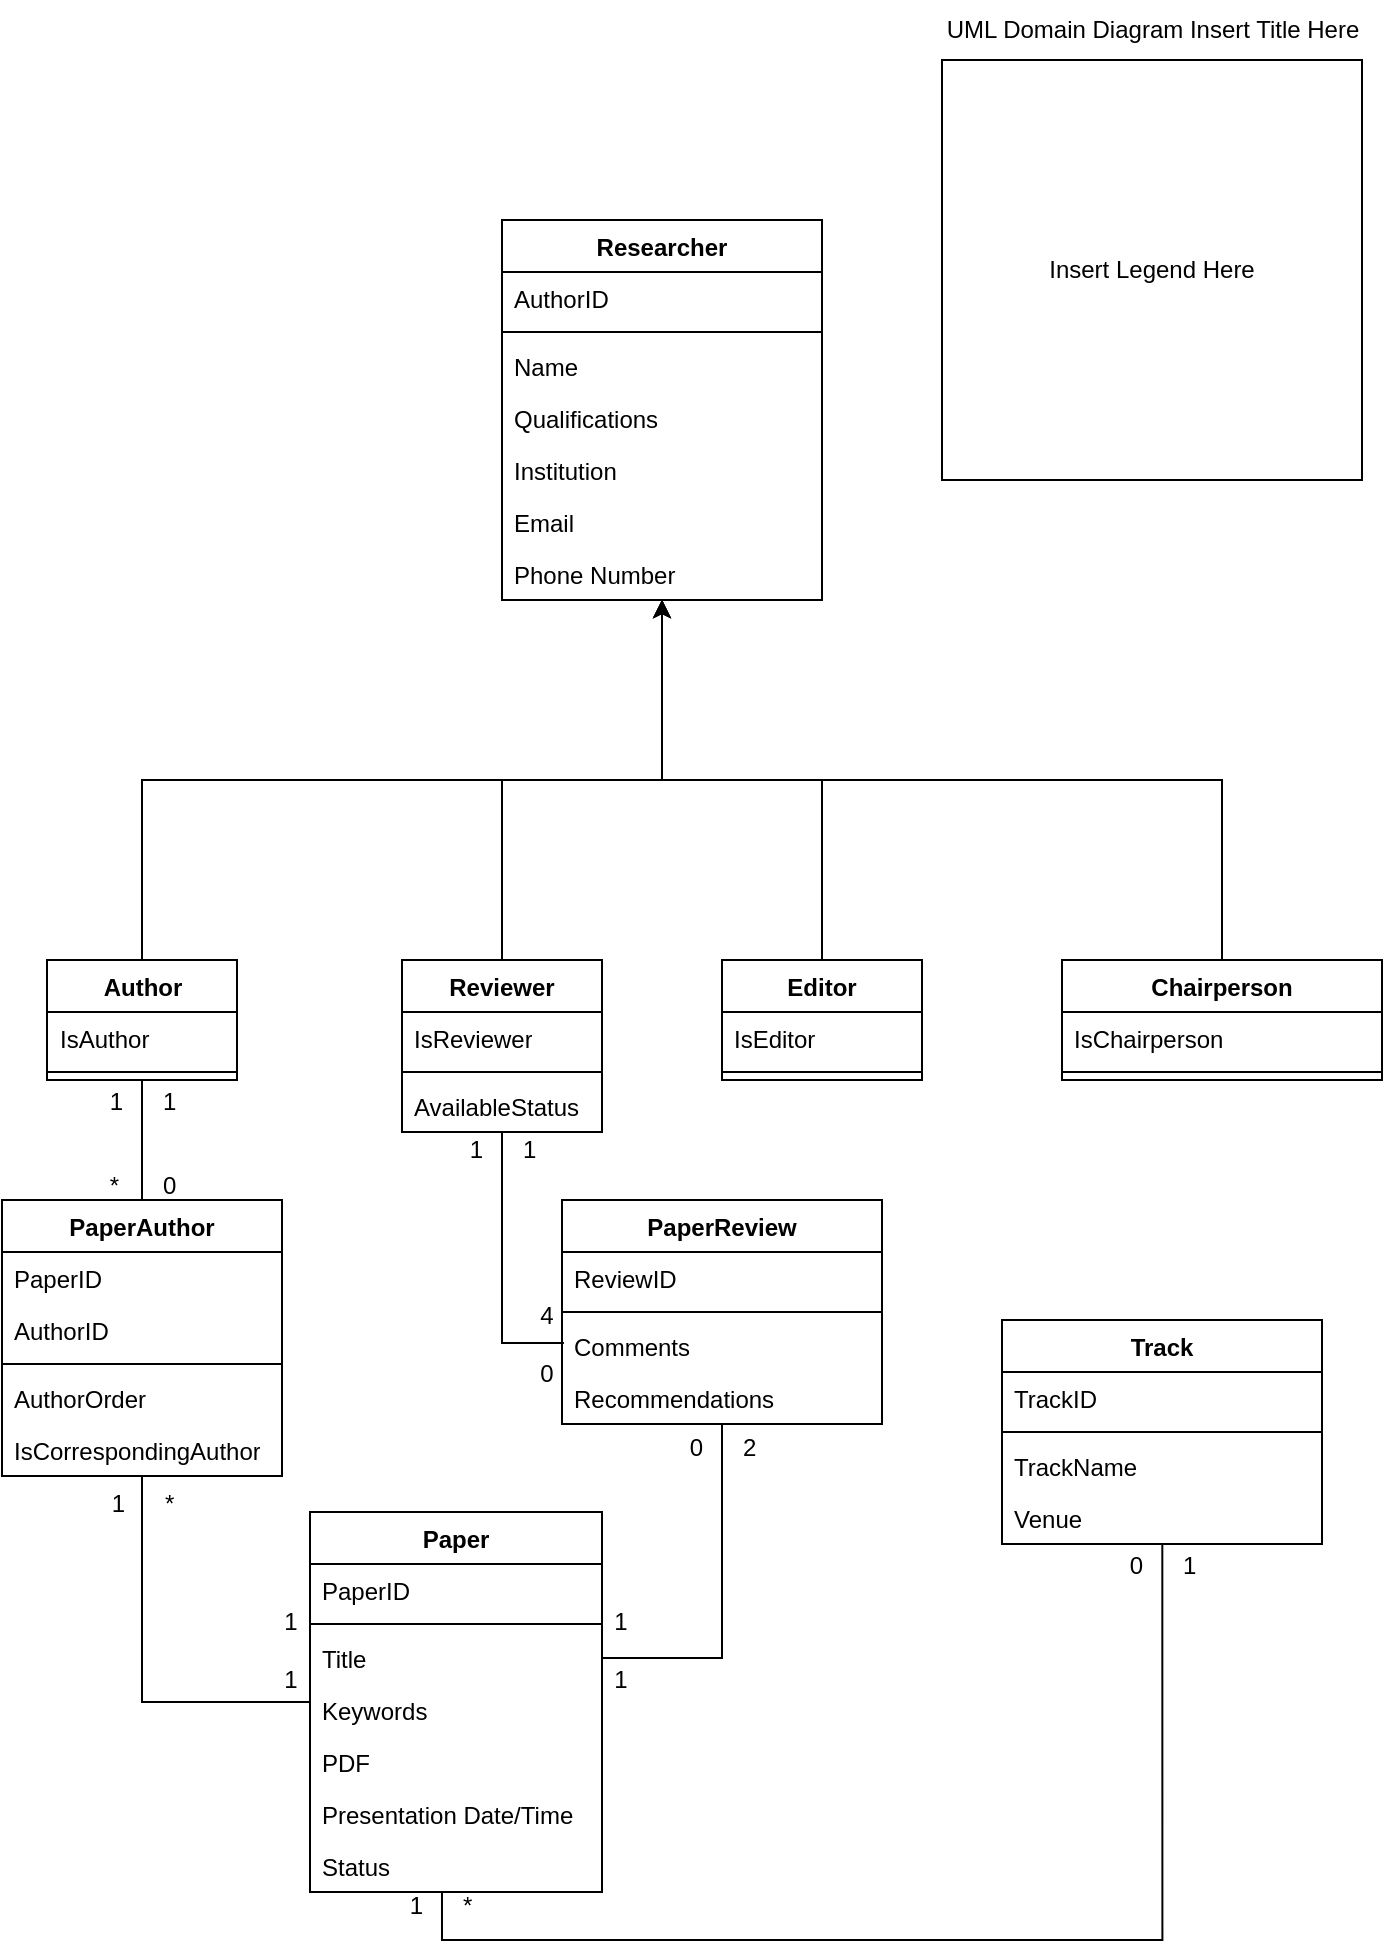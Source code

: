 <mxfile version="23.0.2" type="device">
  <diagram id="C5RBs43oDa-KdzZeNtuy" name="Page-1">
    <mxGraphModel dx="843" dy="489" grid="1" gridSize="10" guides="1" tooltips="1" connect="1" arrows="1" fold="1" page="1" pageScale="1" pageWidth="827" pageHeight="1169" math="0" shadow="0">
      <root>
        <mxCell id="WIyWlLk6GJQsqaUBKTNV-0" />
        <mxCell id="WIyWlLk6GJQsqaUBKTNV-1" parent="WIyWlLk6GJQsqaUBKTNV-0" />
        <mxCell id="kUDH6PLbPY7S1PfCKgbF-4" value="Researcher" style="swimlane;fontStyle=1;align=center;verticalAlign=top;childLayout=stackLayout;horizontal=1;startSize=26;horizontalStack=0;resizeParent=1;resizeParentMax=0;resizeLast=0;collapsible=1;marginBottom=0;whiteSpace=wrap;html=1;" vertex="1" parent="WIyWlLk6GJQsqaUBKTNV-1">
          <mxGeometry x="310" y="170" width="160" height="190" as="geometry" />
        </mxCell>
        <mxCell id="kUDH6PLbPY7S1PfCKgbF-5" value="AuthorID" style="text;strokeColor=none;fillColor=none;align=left;verticalAlign=top;spacingLeft=4;spacingRight=4;overflow=hidden;rotatable=0;points=[[0,0.5],[1,0.5]];portConstraint=eastwest;whiteSpace=wrap;html=1;" vertex="1" parent="kUDH6PLbPY7S1PfCKgbF-4">
          <mxGeometry y="26" width="160" height="26" as="geometry" />
        </mxCell>
        <mxCell id="kUDH6PLbPY7S1PfCKgbF-6" value="" style="line;strokeWidth=1;fillColor=none;align=left;verticalAlign=middle;spacingTop=-1;spacingLeft=3;spacingRight=3;rotatable=0;labelPosition=right;points=[];portConstraint=eastwest;strokeColor=inherit;" vertex="1" parent="kUDH6PLbPY7S1PfCKgbF-4">
          <mxGeometry y="52" width="160" height="8" as="geometry" />
        </mxCell>
        <mxCell id="kUDH6PLbPY7S1PfCKgbF-7" value="Name&lt;br&gt;" style="text;strokeColor=none;fillColor=none;align=left;verticalAlign=top;spacingLeft=4;spacingRight=4;overflow=hidden;rotatable=0;points=[[0,0.5],[1,0.5]];portConstraint=eastwest;whiteSpace=wrap;html=1;" vertex="1" parent="kUDH6PLbPY7S1PfCKgbF-4">
          <mxGeometry y="60" width="160" height="26" as="geometry" />
        </mxCell>
        <mxCell id="kUDH6PLbPY7S1PfCKgbF-8" value="Qualifications" style="text;strokeColor=none;fillColor=none;align=left;verticalAlign=top;spacingLeft=4;spacingRight=4;overflow=hidden;rotatable=0;points=[[0,0.5],[1,0.5]];portConstraint=eastwest;whiteSpace=wrap;html=1;" vertex="1" parent="kUDH6PLbPY7S1PfCKgbF-4">
          <mxGeometry y="86" width="160" height="26" as="geometry" />
        </mxCell>
        <mxCell id="kUDH6PLbPY7S1PfCKgbF-9" value="Institution" style="text;strokeColor=none;fillColor=none;align=left;verticalAlign=top;spacingLeft=4;spacingRight=4;overflow=hidden;rotatable=0;points=[[0,0.5],[1,0.5]];portConstraint=eastwest;whiteSpace=wrap;html=1;" vertex="1" parent="kUDH6PLbPY7S1PfCKgbF-4">
          <mxGeometry y="112" width="160" height="26" as="geometry" />
        </mxCell>
        <mxCell id="kUDH6PLbPY7S1PfCKgbF-11" value="Email" style="text;strokeColor=none;fillColor=none;align=left;verticalAlign=top;spacingLeft=4;spacingRight=4;overflow=hidden;rotatable=0;points=[[0,0.5],[1,0.5]];portConstraint=eastwest;whiteSpace=wrap;html=1;" vertex="1" parent="kUDH6PLbPY7S1PfCKgbF-4">
          <mxGeometry y="138" width="160" height="26" as="geometry" />
        </mxCell>
        <mxCell id="kUDH6PLbPY7S1PfCKgbF-10" value="Phone Number" style="text;strokeColor=none;fillColor=none;align=left;verticalAlign=top;spacingLeft=4;spacingRight=4;overflow=hidden;rotatable=0;points=[[0,0.5],[1,0.5]];portConstraint=eastwest;whiteSpace=wrap;html=1;" vertex="1" parent="kUDH6PLbPY7S1PfCKgbF-4">
          <mxGeometry y="164" width="160" height="26" as="geometry" />
        </mxCell>
        <mxCell id="kUDH6PLbPY7S1PfCKgbF-36" style="edgeStyle=orthogonalEdgeStyle;rounded=0;orthogonalLoop=1;jettySize=auto;html=1;entryX=0.5;entryY=1;entryDx=0;entryDy=0;" edge="1" parent="WIyWlLk6GJQsqaUBKTNV-1" source="kUDH6PLbPY7S1PfCKgbF-12" target="kUDH6PLbPY7S1PfCKgbF-4">
          <mxGeometry relative="1" as="geometry">
            <Array as="points">
              <mxPoint x="130" y="450" />
              <mxPoint x="390" y="450" />
            </Array>
          </mxGeometry>
        </mxCell>
        <mxCell id="kUDH6PLbPY7S1PfCKgbF-12" value="Author" style="swimlane;fontStyle=1;align=center;verticalAlign=top;childLayout=stackLayout;horizontal=1;startSize=26;horizontalStack=0;resizeParent=1;resizeParentMax=0;resizeLast=0;collapsible=1;marginBottom=0;whiteSpace=wrap;html=1;" vertex="1" parent="WIyWlLk6GJQsqaUBKTNV-1">
          <mxGeometry x="82.5" y="540" width="95" height="60" as="geometry" />
        </mxCell>
        <mxCell id="kUDH6PLbPY7S1PfCKgbF-13" value="IsAuthor" style="text;strokeColor=none;fillColor=none;align=left;verticalAlign=top;spacingLeft=4;spacingRight=4;overflow=hidden;rotatable=0;points=[[0,0.5],[1,0.5]];portConstraint=eastwest;whiteSpace=wrap;html=1;" vertex="1" parent="kUDH6PLbPY7S1PfCKgbF-12">
          <mxGeometry y="26" width="95" height="26" as="geometry" />
        </mxCell>
        <mxCell id="kUDH6PLbPY7S1PfCKgbF-14" value="" style="line;strokeWidth=1;fillColor=none;align=left;verticalAlign=middle;spacingTop=-1;spacingLeft=3;spacingRight=3;rotatable=0;labelPosition=right;points=[];portConstraint=eastwest;strokeColor=inherit;" vertex="1" parent="kUDH6PLbPY7S1PfCKgbF-12">
          <mxGeometry y="52" width="95" height="8" as="geometry" />
        </mxCell>
        <mxCell id="kUDH6PLbPY7S1PfCKgbF-20" value="Reviewer" style="swimlane;fontStyle=1;align=center;verticalAlign=top;childLayout=stackLayout;horizontal=1;startSize=26;horizontalStack=0;resizeParent=1;resizeParentMax=0;resizeLast=0;collapsible=1;marginBottom=0;whiteSpace=wrap;html=1;" vertex="1" parent="WIyWlLk6GJQsqaUBKTNV-1">
          <mxGeometry x="260" y="540" width="100" height="86" as="geometry" />
        </mxCell>
        <mxCell id="kUDH6PLbPY7S1PfCKgbF-21" value="IsReviewer" style="text;strokeColor=none;fillColor=none;align=left;verticalAlign=top;spacingLeft=4;spacingRight=4;overflow=hidden;rotatable=0;points=[[0,0.5],[1,0.5]];portConstraint=eastwest;whiteSpace=wrap;html=1;" vertex="1" parent="kUDH6PLbPY7S1PfCKgbF-20">
          <mxGeometry y="26" width="100" height="26" as="geometry" />
        </mxCell>
        <mxCell id="kUDH6PLbPY7S1PfCKgbF-22" value="" style="line;strokeWidth=1;fillColor=none;align=left;verticalAlign=middle;spacingTop=-1;spacingLeft=3;spacingRight=3;rotatable=0;labelPosition=right;points=[];portConstraint=eastwest;strokeColor=inherit;" vertex="1" parent="kUDH6PLbPY7S1PfCKgbF-20">
          <mxGeometry y="52" width="100" height="8" as="geometry" />
        </mxCell>
        <mxCell id="kUDH6PLbPY7S1PfCKgbF-100" value="AvailableStatus" style="text;strokeColor=none;fillColor=none;align=left;verticalAlign=top;spacingLeft=4;spacingRight=4;overflow=hidden;rotatable=0;points=[[0,0.5],[1,0.5]];portConstraint=eastwest;whiteSpace=wrap;html=1;" vertex="1" parent="kUDH6PLbPY7S1PfCKgbF-20">
          <mxGeometry y="60" width="100" height="26" as="geometry" />
        </mxCell>
        <mxCell id="kUDH6PLbPY7S1PfCKgbF-33" style="edgeStyle=orthogonalEdgeStyle;rounded=0;orthogonalLoop=1;jettySize=auto;html=1;entryX=0.5;entryY=1;entryDx=0;entryDy=0;" edge="1" parent="WIyWlLk6GJQsqaUBKTNV-1" source="kUDH6PLbPY7S1PfCKgbF-23" target="kUDH6PLbPY7S1PfCKgbF-4">
          <mxGeometry relative="1" as="geometry" />
        </mxCell>
        <mxCell id="kUDH6PLbPY7S1PfCKgbF-23" value="Editor" style="swimlane;fontStyle=1;align=center;verticalAlign=top;childLayout=stackLayout;horizontal=1;startSize=26;horizontalStack=0;resizeParent=1;resizeParentMax=0;resizeLast=0;collapsible=1;marginBottom=0;whiteSpace=wrap;html=1;" vertex="1" parent="WIyWlLk6GJQsqaUBKTNV-1">
          <mxGeometry x="420" y="540" width="100" height="60" as="geometry" />
        </mxCell>
        <mxCell id="kUDH6PLbPY7S1PfCKgbF-24" value="IsEditor" style="text;strokeColor=none;fillColor=none;align=left;verticalAlign=top;spacingLeft=4;spacingRight=4;overflow=hidden;rotatable=0;points=[[0,0.5],[1,0.5]];portConstraint=eastwest;whiteSpace=wrap;html=1;" vertex="1" parent="kUDH6PLbPY7S1PfCKgbF-23">
          <mxGeometry y="26" width="100" height="26" as="geometry" />
        </mxCell>
        <mxCell id="kUDH6PLbPY7S1PfCKgbF-25" value="" style="line;strokeWidth=1;fillColor=none;align=left;verticalAlign=middle;spacingTop=-1;spacingLeft=3;spacingRight=3;rotatable=0;labelPosition=right;points=[];portConstraint=eastwest;strokeColor=inherit;" vertex="1" parent="kUDH6PLbPY7S1PfCKgbF-23">
          <mxGeometry y="52" width="100" height="8" as="geometry" />
        </mxCell>
        <mxCell id="kUDH6PLbPY7S1PfCKgbF-37" style="edgeStyle=orthogonalEdgeStyle;rounded=0;orthogonalLoop=1;jettySize=auto;html=1;" edge="1" parent="WIyWlLk6GJQsqaUBKTNV-1" source="kUDH6PLbPY7S1PfCKgbF-27">
          <mxGeometry relative="1" as="geometry">
            <mxPoint x="390" y="360" as="targetPoint" />
            <Array as="points">
              <mxPoint x="670" y="450" />
              <mxPoint x="390" y="450" />
            </Array>
          </mxGeometry>
        </mxCell>
        <mxCell id="kUDH6PLbPY7S1PfCKgbF-27" value="Chairperson" style="swimlane;fontStyle=1;align=center;verticalAlign=top;childLayout=stackLayout;horizontal=1;startSize=26;horizontalStack=0;resizeParent=1;resizeParentMax=0;resizeLast=0;collapsible=1;marginBottom=0;whiteSpace=wrap;html=1;" vertex="1" parent="WIyWlLk6GJQsqaUBKTNV-1">
          <mxGeometry x="590" y="540" width="160" height="60" as="geometry" />
        </mxCell>
        <mxCell id="kUDH6PLbPY7S1PfCKgbF-28" value="IsChairperson" style="text;strokeColor=none;fillColor=none;align=left;verticalAlign=top;spacingLeft=4;spacingRight=4;overflow=hidden;rotatable=0;points=[[0,0.5],[1,0.5]];portConstraint=eastwest;whiteSpace=wrap;html=1;" vertex="1" parent="kUDH6PLbPY7S1PfCKgbF-27">
          <mxGeometry y="26" width="160" height="26" as="geometry" />
        </mxCell>
        <mxCell id="kUDH6PLbPY7S1PfCKgbF-29" value="" style="line;strokeWidth=1;fillColor=none;align=left;verticalAlign=middle;spacingTop=-1;spacingLeft=3;spacingRight=3;rotatable=0;labelPosition=right;points=[];portConstraint=eastwest;strokeColor=inherit;" vertex="1" parent="kUDH6PLbPY7S1PfCKgbF-27">
          <mxGeometry y="52" width="160" height="8" as="geometry" />
        </mxCell>
        <mxCell id="kUDH6PLbPY7S1PfCKgbF-32" style="edgeStyle=orthogonalEdgeStyle;rounded=0;orthogonalLoop=1;jettySize=auto;html=1;entryX=0.5;entryY=1;entryDx=0;entryDy=0;entryPerimeter=0;" edge="1" parent="WIyWlLk6GJQsqaUBKTNV-1" source="kUDH6PLbPY7S1PfCKgbF-20" target="kUDH6PLbPY7S1PfCKgbF-10">
          <mxGeometry relative="1" as="geometry" />
        </mxCell>
        <mxCell id="kUDH6PLbPY7S1PfCKgbF-65" style="edgeStyle=orthogonalEdgeStyle;rounded=0;orthogonalLoop=1;jettySize=auto;html=1;entryX=0.5;entryY=1;entryDx=0;entryDy=0;endArrow=none;endFill=0;verticalAlign=bottom;labelPosition=center;verticalLabelPosition=top;align=center;" edge="1" parent="WIyWlLk6GJQsqaUBKTNV-1" source="kUDH6PLbPY7S1PfCKgbF-38" target="kUDH6PLbPY7S1PfCKgbF-59">
          <mxGeometry relative="1" as="geometry" />
        </mxCell>
        <mxCell id="kUDH6PLbPY7S1PfCKgbF-38" value="Paper" style="swimlane;fontStyle=1;align=center;verticalAlign=top;childLayout=stackLayout;horizontal=1;startSize=26;horizontalStack=0;resizeParent=1;resizeParentMax=0;resizeLast=0;collapsible=1;marginBottom=0;whiteSpace=wrap;html=1;" vertex="1" parent="WIyWlLk6GJQsqaUBKTNV-1">
          <mxGeometry x="214" y="816" width="146" height="190" as="geometry" />
        </mxCell>
        <mxCell id="kUDH6PLbPY7S1PfCKgbF-39" value="PaperID" style="text;strokeColor=none;fillColor=none;align=left;verticalAlign=top;spacingLeft=4;spacingRight=4;overflow=hidden;rotatable=0;points=[[0,0.5],[1,0.5]];portConstraint=eastwest;whiteSpace=wrap;html=1;" vertex="1" parent="kUDH6PLbPY7S1PfCKgbF-38">
          <mxGeometry y="26" width="146" height="26" as="geometry" />
        </mxCell>
        <mxCell id="kUDH6PLbPY7S1PfCKgbF-40" value="" style="line;strokeWidth=1;fillColor=none;align=left;verticalAlign=middle;spacingTop=-1;spacingLeft=3;spacingRight=3;rotatable=0;labelPosition=right;points=[];portConstraint=eastwest;strokeColor=inherit;" vertex="1" parent="kUDH6PLbPY7S1PfCKgbF-38">
          <mxGeometry y="52" width="146" height="8" as="geometry" />
        </mxCell>
        <mxCell id="kUDH6PLbPY7S1PfCKgbF-41" value="Title" style="text;strokeColor=none;fillColor=none;align=left;verticalAlign=top;spacingLeft=4;spacingRight=4;overflow=hidden;rotatable=0;points=[[0,0.5],[1,0.5]];portConstraint=eastwest;whiteSpace=wrap;html=1;" vertex="1" parent="kUDH6PLbPY7S1PfCKgbF-38">
          <mxGeometry y="60" width="146" height="26" as="geometry" />
        </mxCell>
        <mxCell id="kUDH6PLbPY7S1PfCKgbF-42" value="Keywords&lt;span style=&quot;white-space: pre;&quot;&gt;&#x9;&lt;/span&gt;" style="text;strokeColor=none;fillColor=none;align=left;verticalAlign=top;spacingLeft=4;spacingRight=4;overflow=hidden;rotatable=0;points=[[0,0.5],[1,0.5]];portConstraint=eastwest;whiteSpace=wrap;html=1;" vertex="1" parent="kUDH6PLbPY7S1PfCKgbF-38">
          <mxGeometry y="86" width="146" height="26" as="geometry" />
        </mxCell>
        <mxCell id="kUDH6PLbPY7S1PfCKgbF-43" value="PDF" style="text;strokeColor=none;fillColor=none;align=left;verticalAlign=top;spacingLeft=4;spacingRight=4;overflow=hidden;rotatable=0;points=[[0,0.5],[1,0.5]];portConstraint=eastwest;whiteSpace=wrap;html=1;" vertex="1" parent="kUDH6PLbPY7S1PfCKgbF-38">
          <mxGeometry y="112" width="146" height="26" as="geometry" />
        </mxCell>
        <mxCell id="kUDH6PLbPY7S1PfCKgbF-96" value="Presentation Date/Time" style="text;strokeColor=none;fillColor=none;align=left;verticalAlign=top;spacingLeft=4;spacingRight=4;overflow=hidden;rotatable=0;points=[[0,0.5],[1,0.5]];portConstraint=eastwest;whiteSpace=wrap;html=1;" vertex="1" parent="kUDH6PLbPY7S1PfCKgbF-38">
          <mxGeometry y="138" width="146" height="26" as="geometry" />
        </mxCell>
        <mxCell id="kUDH6PLbPY7S1PfCKgbF-97" value="Status" style="text;strokeColor=none;fillColor=none;align=left;verticalAlign=top;spacingLeft=4;spacingRight=4;overflow=hidden;rotatable=0;points=[[0,0.5],[1,0.5]];portConstraint=eastwest;whiteSpace=wrap;html=1;" vertex="1" parent="kUDH6PLbPY7S1PfCKgbF-38">
          <mxGeometry y="164" width="146" height="26" as="geometry" />
        </mxCell>
        <mxCell id="kUDH6PLbPY7S1PfCKgbF-82" style="edgeStyle=orthogonalEdgeStyle;rounded=0;orthogonalLoop=1;jettySize=auto;html=1;entryX=0.5;entryY=1;entryDx=0;entryDy=0;exitX=0.006;exitY=0.441;exitDx=0;exitDy=0;exitPerimeter=0;endArrow=none;endFill=0;" edge="1" parent="WIyWlLk6GJQsqaUBKTNV-1" source="kUDH6PLbPY7S1PfCKgbF-47" target="kUDH6PLbPY7S1PfCKgbF-20">
          <mxGeometry relative="1" as="geometry">
            <mxPoint x="300" y="600" as="targetPoint" />
          </mxGeometry>
        </mxCell>
        <mxCell id="kUDH6PLbPY7S1PfCKgbF-44" value="PaperReview" style="swimlane;fontStyle=1;align=center;verticalAlign=top;childLayout=stackLayout;horizontal=1;startSize=26;horizontalStack=0;resizeParent=1;resizeParentMax=0;resizeLast=0;collapsible=1;marginBottom=0;whiteSpace=wrap;html=1;" vertex="1" parent="WIyWlLk6GJQsqaUBKTNV-1">
          <mxGeometry x="340" y="660" width="160" height="112" as="geometry" />
        </mxCell>
        <mxCell id="kUDH6PLbPY7S1PfCKgbF-45" value="ReviewID" style="text;strokeColor=none;fillColor=none;align=left;verticalAlign=top;spacingLeft=4;spacingRight=4;overflow=hidden;rotatable=0;points=[[0,0.5],[1,0.5]];portConstraint=eastwest;whiteSpace=wrap;html=1;" vertex="1" parent="kUDH6PLbPY7S1PfCKgbF-44">
          <mxGeometry y="26" width="160" height="26" as="geometry" />
        </mxCell>
        <mxCell id="kUDH6PLbPY7S1PfCKgbF-46" value="" style="line;strokeWidth=1;fillColor=none;align=left;verticalAlign=middle;spacingTop=-1;spacingLeft=3;spacingRight=3;rotatable=0;labelPosition=right;points=[];portConstraint=eastwest;strokeColor=inherit;" vertex="1" parent="kUDH6PLbPY7S1PfCKgbF-44">
          <mxGeometry y="52" width="160" height="8" as="geometry" />
        </mxCell>
        <mxCell id="kUDH6PLbPY7S1PfCKgbF-47" value="Comments" style="text;strokeColor=none;fillColor=none;align=left;verticalAlign=top;spacingLeft=4;spacingRight=4;overflow=hidden;rotatable=0;points=[[0,0.5],[1,0.5]];portConstraint=eastwest;whiteSpace=wrap;html=1;" vertex="1" parent="kUDH6PLbPY7S1PfCKgbF-44">
          <mxGeometry y="60" width="160" height="26" as="geometry" />
        </mxCell>
        <mxCell id="kUDH6PLbPY7S1PfCKgbF-48" value="Recommendations" style="text;strokeColor=none;fillColor=none;align=left;verticalAlign=top;spacingLeft=4;spacingRight=4;overflow=hidden;rotatable=0;points=[[0,0.5],[1,0.5]];portConstraint=eastwest;whiteSpace=wrap;html=1;" vertex="1" parent="kUDH6PLbPY7S1PfCKgbF-44">
          <mxGeometry y="86" width="160" height="26" as="geometry" />
        </mxCell>
        <mxCell id="kUDH6PLbPY7S1PfCKgbF-50" value="Track" style="swimlane;fontStyle=1;align=center;verticalAlign=top;childLayout=stackLayout;horizontal=1;startSize=26;horizontalStack=0;resizeParent=1;resizeParentMax=0;resizeLast=0;collapsible=1;marginBottom=0;whiteSpace=wrap;html=1;" vertex="1" parent="WIyWlLk6GJQsqaUBKTNV-1">
          <mxGeometry x="560" y="720" width="160" height="112" as="geometry" />
        </mxCell>
        <mxCell id="kUDH6PLbPY7S1PfCKgbF-51" value="TrackID" style="text;strokeColor=none;fillColor=none;align=left;verticalAlign=top;spacingLeft=4;spacingRight=4;overflow=hidden;rotatable=0;points=[[0,0.5],[1,0.5]];portConstraint=eastwest;whiteSpace=wrap;html=1;" vertex="1" parent="kUDH6PLbPY7S1PfCKgbF-50">
          <mxGeometry y="26" width="160" height="26" as="geometry" />
        </mxCell>
        <mxCell id="kUDH6PLbPY7S1PfCKgbF-52" value="" style="line;strokeWidth=1;fillColor=none;align=left;verticalAlign=middle;spacingTop=-1;spacingLeft=3;spacingRight=3;rotatable=0;labelPosition=right;points=[];portConstraint=eastwest;strokeColor=inherit;" vertex="1" parent="kUDH6PLbPY7S1PfCKgbF-50">
          <mxGeometry y="52" width="160" height="8" as="geometry" />
        </mxCell>
        <mxCell id="kUDH6PLbPY7S1PfCKgbF-53" value="TrackName" style="text;strokeColor=none;fillColor=none;align=left;verticalAlign=top;spacingLeft=4;spacingRight=4;overflow=hidden;rotatable=0;points=[[0,0.5],[1,0.5]];portConstraint=eastwest;whiteSpace=wrap;html=1;" vertex="1" parent="kUDH6PLbPY7S1PfCKgbF-50">
          <mxGeometry y="60" width="160" height="26" as="geometry" />
        </mxCell>
        <mxCell id="kUDH6PLbPY7S1PfCKgbF-54" value="Venue" style="text;strokeColor=none;fillColor=none;align=left;verticalAlign=top;spacingLeft=4;spacingRight=4;overflow=hidden;rotatable=0;points=[[0,0.5],[1,0.5]];portConstraint=eastwest;whiteSpace=wrap;html=1;" vertex="1" parent="kUDH6PLbPY7S1PfCKgbF-50">
          <mxGeometry y="86" width="160" height="26" as="geometry" />
        </mxCell>
        <mxCell id="kUDH6PLbPY7S1PfCKgbF-66" style="edgeStyle=orthogonalEdgeStyle;rounded=0;orthogonalLoop=1;jettySize=auto;html=1;entryX=0.5;entryY=1;entryDx=0;entryDy=0;endArrow=none;endFill=0;" edge="1" parent="WIyWlLk6GJQsqaUBKTNV-1" source="kUDH6PLbPY7S1PfCKgbF-59" target="kUDH6PLbPY7S1PfCKgbF-12">
          <mxGeometry relative="1" as="geometry" />
        </mxCell>
        <mxCell id="kUDH6PLbPY7S1PfCKgbF-59" value="PaperAuthor" style="swimlane;fontStyle=1;align=center;verticalAlign=top;childLayout=stackLayout;horizontal=1;startSize=26;horizontalStack=0;resizeParent=1;resizeParentMax=0;resizeLast=0;collapsible=1;marginBottom=0;whiteSpace=wrap;html=1;" vertex="1" parent="WIyWlLk6GJQsqaUBKTNV-1">
          <mxGeometry x="60" y="660" width="140" height="138" as="geometry" />
        </mxCell>
        <mxCell id="kUDH6PLbPY7S1PfCKgbF-60" value="PaperID" style="text;strokeColor=none;fillColor=none;align=left;verticalAlign=top;spacingLeft=4;spacingRight=4;overflow=hidden;rotatable=0;points=[[0,0.5],[1,0.5]];portConstraint=eastwest;whiteSpace=wrap;html=1;" vertex="1" parent="kUDH6PLbPY7S1PfCKgbF-59">
          <mxGeometry y="26" width="140" height="26" as="geometry" />
        </mxCell>
        <mxCell id="kUDH6PLbPY7S1PfCKgbF-78" value="AuthorID" style="text;strokeColor=none;fillColor=none;align=left;verticalAlign=top;spacingLeft=4;spacingRight=4;overflow=hidden;rotatable=0;points=[[0,0.5],[1,0.5]];portConstraint=eastwest;whiteSpace=wrap;html=1;" vertex="1" parent="kUDH6PLbPY7S1PfCKgbF-59">
          <mxGeometry y="52" width="140" height="26" as="geometry" />
        </mxCell>
        <mxCell id="kUDH6PLbPY7S1PfCKgbF-61" value="" style="line;strokeWidth=1;fillColor=none;align=left;verticalAlign=middle;spacingTop=-1;spacingLeft=3;spacingRight=3;rotatable=0;labelPosition=right;points=[];portConstraint=eastwest;strokeColor=inherit;" vertex="1" parent="kUDH6PLbPY7S1PfCKgbF-59">
          <mxGeometry y="78" width="140" height="8" as="geometry" />
        </mxCell>
        <mxCell id="kUDH6PLbPY7S1PfCKgbF-79" value="AuthorOrder" style="text;strokeColor=none;fillColor=none;align=left;verticalAlign=top;spacingLeft=4;spacingRight=4;overflow=hidden;rotatable=0;points=[[0,0.5],[1,0.5]];portConstraint=eastwest;whiteSpace=wrap;html=1;" vertex="1" parent="kUDH6PLbPY7S1PfCKgbF-59">
          <mxGeometry y="86" width="140" height="26" as="geometry" />
        </mxCell>
        <mxCell id="kUDH6PLbPY7S1PfCKgbF-62" value="IsCorrespondingAuthor" style="text;strokeColor=none;fillColor=none;align=left;verticalAlign=top;spacingLeft=4;spacingRight=4;overflow=hidden;rotatable=0;points=[[0,0.5],[1,0.5]];portConstraint=eastwest;whiteSpace=wrap;html=1;" vertex="1" parent="kUDH6PLbPY7S1PfCKgbF-59">
          <mxGeometry y="112" width="140" height="26" as="geometry" />
        </mxCell>
        <mxCell id="kUDH6PLbPY7S1PfCKgbF-69" value="1&lt;span style=&quot;white-space: pre;&quot;&gt;&#x9;&lt;/span&gt;*" style="text;html=1;align=center;verticalAlign=middle;resizable=0;points=[];autosize=1;strokeColor=none;fillColor=none;" vertex="1" parent="WIyWlLk6GJQsqaUBKTNV-1">
          <mxGeometry x="105" y="797" width="50" height="30" as="geometry" />
        </mxCell>
        <mxCell id="kUDH6PLbPY7S1PfCKgbF-72" value="1&lt;span style=&quot;white-space: pre;&quot;&gt;&#x9;&lt;/span&gt;1" style="text;html=1;align=center;verticalAlign=middle;resizable=0;points=[];autosize=1;strokeColor=none;fillColor=none;" vertex="1" parent="WIyWlLk6GJQsqaUBKTNV-1">
          <mxGeometry x="100" y="596" width="60" height="30" as="geometry" />
        </mxCell>
        <mxCell id="kUDH6PLbPY7S1PfCKgbF-73" value="*&lt;span style=&quot;white-space: pre;&quot;&gt;&#x9;&lt;/span&gt;0" style="text;html=1;align=center;verticalAlign=middle;resizable=0;points=[];autosize=1;strokeColor=none;fillColor=none;" vertex="1" parent="WIyWlLk6GJQsqaUBKTNV-1">
          <mxGeometry x="100" y="638" width="60" height="30" as="geometry" />
        </mxCell>
        <mxCell id="kUDH6PLbPY7S1PfCKgbF-80" style="edgeStyle=orthogonalEdgeStyle;rounded=0;orthogonalLoop=1;jettySize=auto;html=1;entryX=0.5;entryY=1;entryDx=0;entryDy=0;endArrow=none;endFill=0;" edge="1" parent="WIyWlLk6GJQsqaUBKTNV-1" source="kUDH6PLbPY7S1PfCKgbF-41" target="kUDH6PLbPY7S1PfCKgbF-44">
          <mxGeometry relative="1" as="geometry" />
        </mxCell>
        <mxCell id="kUDH6PLbPY7S1PfCKgbF-83" value="1&lt;br&gt;&lt;br&gt;1" style="text;html=1;align=center;verticalAlign=middle;resizable=0;points=[];autosize=1;strokeColor=none;fillColor=none;horizontal=1;" vertex="1" parent="WIyWlLk6GJQsqaUBKTNV-1">
          <mxGeometry x="189" y="855" width="30" height="60" as="geometry" />
        </mxCell>
        <mxCell id="kUDH6PLbPY7S1PfCKgbF-84" value="1&lt;br&gt;&lt;br&gt;1" style="text;html=1;align=center;verticalAlign=middle;resizable=0;points=[];autosize=1;strokeColor=none;fillColor=none;horizontal=1;" vertex="1" parent="WIyWlLk6GJQsqaUBKTNV-1">
          <mxGeometry x="354" y="855" width="30" height="60" as="geometry" />
        </mxCell>
        <mxCell id="kUDH6PLbPY7S1PfCKgbF-85" value="0&lt;span style=&quot;white-space: pre;&quot;&gt;&#x9;&lt;/span&gt;2" style="text;html=1;align=center;verticalAlign=middle;resizable=0;points=[];autosize=1;strokeColor=none;fillColor=none;" vertex="1" parent="WIyWlLk6GJQsqaUBKTNV-1">
          <mxGeometry x="390" y="769" width="60" height="30" as="geometry" />
        </mxCell>
        <mxCell id="kUDH6PLbPY7S1PfCKgbF-87" value="4&lt;br&gt;&lt;br&gt;0" style="text;html=1;align=center;verticalAlign=middle;resizable=0;points=[];autosize=1;strokeColor=none;fillColor=none;" vertex="1" parent="WIyWlLk6GJQsqaUBKTNV-1">
          <mxGeometry x="317" y="702" width="30" height="60" as="geometry" />
        </mxCell>
        <mxCell id="kUDH6PLbPY7S1PfCKgbF-89" value="1&lt;span style=&quot;white-space: pre;&quot;&gt;&#x9;&lt;/span&gt;1" style="text;html=1;align=center;verticalAlign=middle;resizable=0;points=[];autosize=1;strokeColor=none;fillColor=none;" vertex="1" parent="WIyWlLk6GJQsqaUBKTNV-1">
          <mxGeometry x="280" y="620" width="60" height="30" as="geometry" />
        </mxCell>
        <mxCell id="kUDH6PLbPY7S1PfCKgbF-92" style="edgeStyle=orthogonalEdgeStyle;rounded=0;orthogonalLoop=1;jettySize=auto;html=1;endArrow=none;endFill=0;entryX=0.452;entryY=1.006;entryDx=0;entryDy=0;entryPerimeter=0;exitX=0.501;exitY=1.008;exitDx=0;exitDy=0;exitPerimeter=0;" edge="1" parent="WIyWlLk6GJQsqaUBKTNV-1" source="kUDH6PLbPY7S1PfCKgbF-54" target="kUDH6PLbPY7S1PfCKgbF-97">
          <mxGeometry relative="1" as="geometry">
            <mxPoint x="659.65" y="797" as="sourcePoint" />
            <mxPoint x="280" y="1020" as="targetPoint" />
            <Array as="points">
              <mxPoint x="640" y="1030" />
              <mxPoint x="280" y="1030" />
            </Array>
          </mxGeometry>
        </mxCell>
        <mxCell id="kUDH6PLbPY7S1PfCKgbF-94" value="1&lt;span style=&quot;white-space: pre;&quot;&gt;&#x9;&lt;/span&gt;*" style="text;html=1;align=center;verticalAlign=middle;resizable=0;points=[];autosize=1;strokeColor=none;fillColor=none;" vertex="1" parent="WIyWlLk6GJQsqaUBKTNV-1">
          <mxGeometry x="254" y="998" width="50" height="30" as="geometry" />
        </mxCell>
        <mxCell id="kUDH6PLbPY7S1PfCKgbF-95" value="0&lt;span style=&quot;white-space: pre;&quot;&gt;&#x9;&lt;/span&gt;1" style="text;html=1;align=center;verticalAlign=middle;resizable=0;points=[];autosize=1;strokeColor=none;fillColor=none;" vertex="1" parent="WIyWlLk6GJQsqaUBKTNV-1">
          <mxGeometry x="610" y="828" width="60" height="30" as="geometry" />
        </mxCell>
        <mxCell id="kUDH6PLbPY7S1PfCKgbF-102" value="UML Domain Diagram Insert Title Here" style="text;html=1;align=center;verticalAlign=middle;resizable=0;points=[];autosize=1;strokeColor=none;fillColor=none;" vertex="1" parent="WIyWlLk6GJQsqaUBKTNV-1">
          <mxGeometry x="520" y="60" width="230" height="30" as="geometry" />
        </mxCell>
        <mxCell id="kUDH6PLbPY7S1PfCKgbF-103" value="Insert Legend Here" style="html=1;whiteSpace=wrap;" vertex="1" parent="WIyWlLk6GJQsqaUBKTNV-1">
          <mxGeometry x="530" y="90" width="210" height="210" as="geometry" />
        </mxCell>
      </root>
    </mxGraphModel>
  </diagram>
</mxfile>
